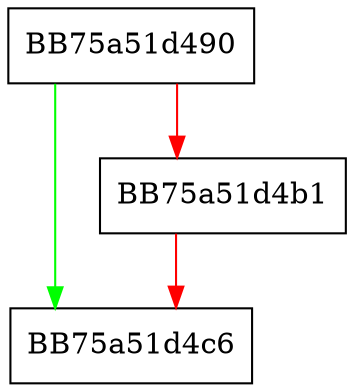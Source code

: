 digraph FindFoldersInStream {
  node [shape="box"];
  graph [splines=ortho];
  BB75a51d490 -> BB75a51d4c6 [color="green"];
  BB75a51d490 -> BB75a51d4b1 [color="red"];
  BB75a51d4b1 -> BB75a51d4c6 [color="red"];
}